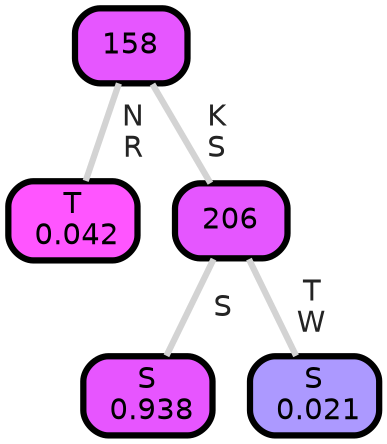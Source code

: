 graph Tree {
node [shape=box, style="filled, rounded",color="black",penwidth="3",fontcolor="black",                 fontname=helvetica] ;
graph [ranksep="0 equally", splines=straight,                 bgcolor=transparent, dpi=200] ;
edge [fontname=helvetica, fontweight=bold,fontcolor=grey14,color=lightgray] ;
0 [label="T
 0.042", fillcolor="#ff55ff"] ;
1 [label="158", fillcolor="#e656ff"] ;
2 [label="S
 0.938", fillcolor="#e755ff"] ;
3 [label="206", fillcolor="#e556ff"] ;
4 [label="S
 0.021", fillcolor="#ac99ff"] ;
1 -- 0 [label=" N\n R",penwidth=3] ;
1 -- 3 [label=" K\n S",penwidth=3] ;
3 -- 2 [label=" S",penwidth=3] ;
3 -- 4 [label=" T\n W",penwidth=3] ;
{rank = same;}}
